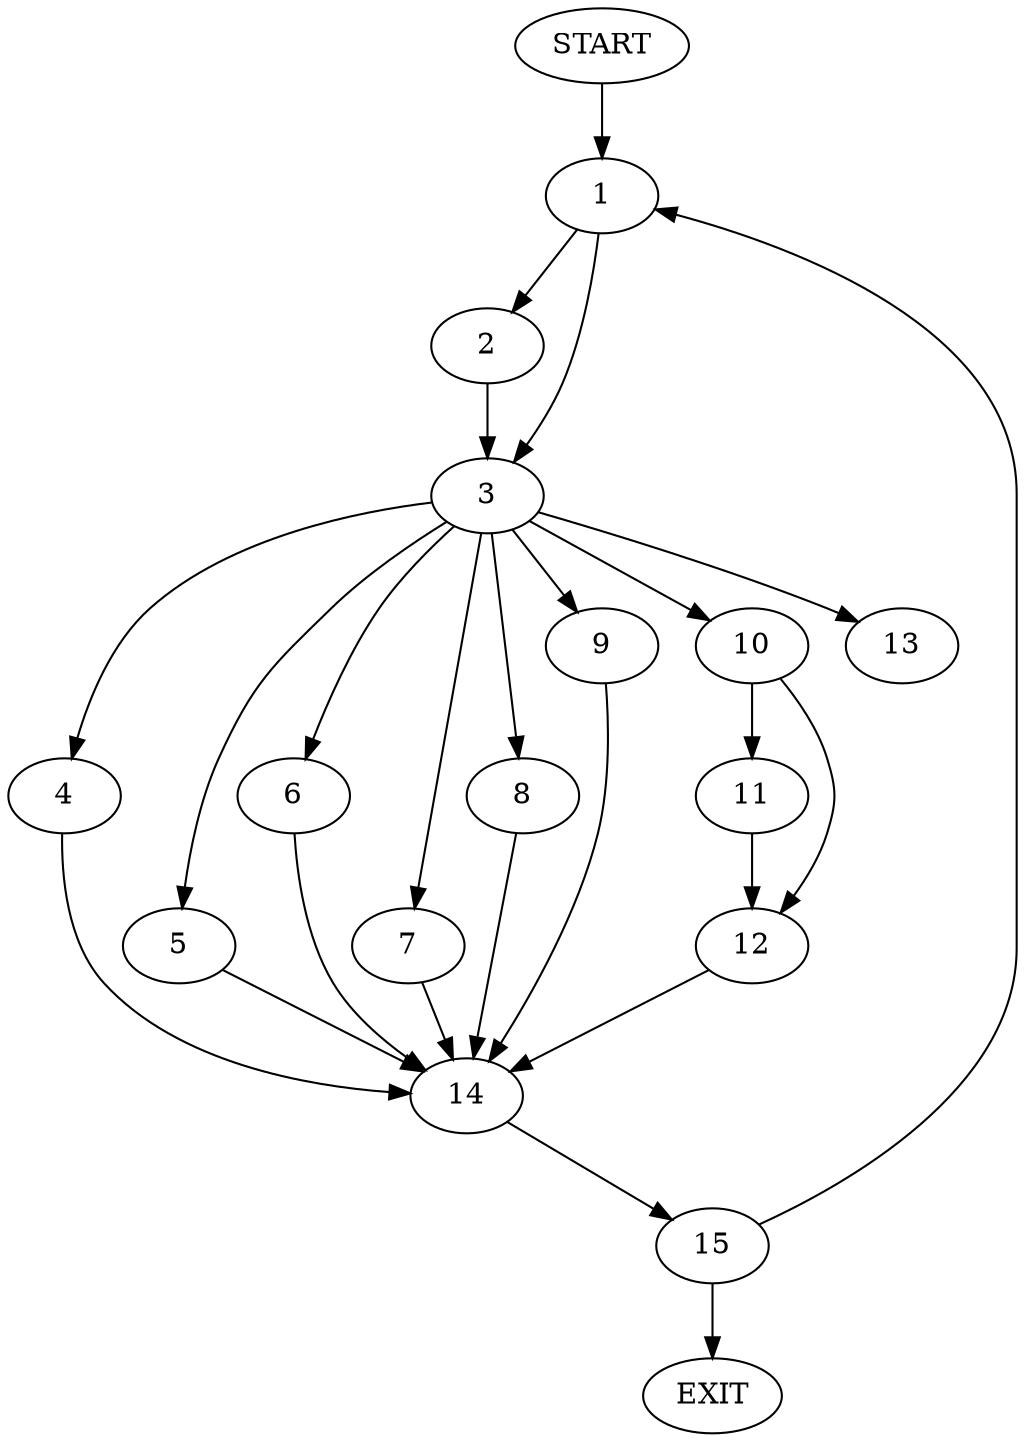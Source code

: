 digraph { 
0 [label="START"];
1;
2;
3;
4;
5;
6;
7;
8;
9;
10;
11;
12;
13;
14;
15;
16[label="EXIT"];
0 -> 1;
1 -> 2;
1 -> 3;
2 -> 3;
3 -> 13;
3 -> 4;
3:s2 -> 5;
3:s3 -> 6;
3:s4 -> 7;
3:s5 -> 8;
3:s6 -> 9;
3:s7 -> 10;
4 -> 14;
5 -> 14;
6 -> 14;
7 -> 14;
8 -> 14;
9 -> 14;
10 -> 11;
10 -> 12;
11 -> 12;
12 -> 14;
14 -> 15;
15 -> 1;
15 -> 16;
}